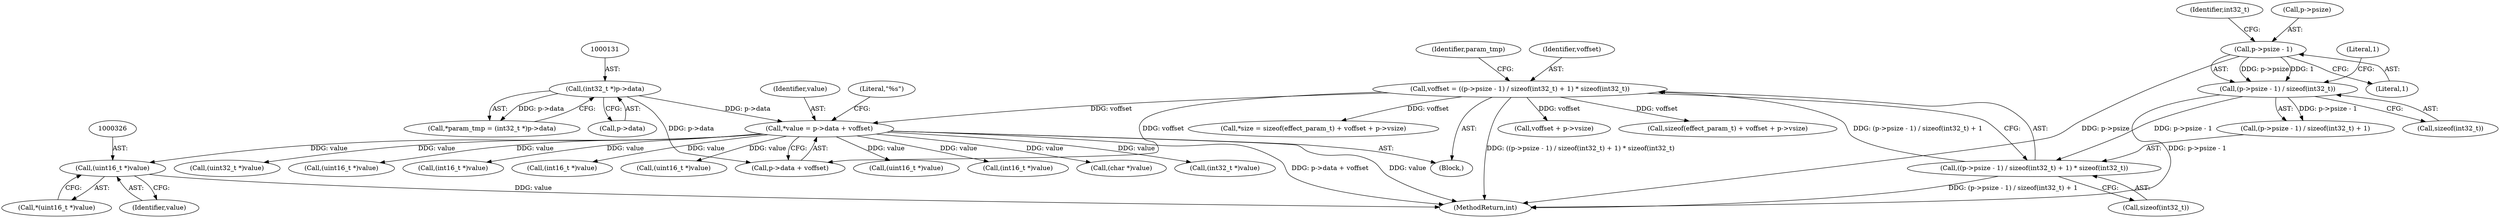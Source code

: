 digraph "0_Android_d72ea85c78a1a68bf99fd5804ad9784b4102fe57@pointer" {
"1000325" [label="(Call,(uint16_t *)value)"];
"1000144" [label="(Call,*value = p->data + voffset)"];
"1000130" [label="(Call,(int32_t *)p->data)"];
"1000112" [label="(Call,voffset = ((p->psize - 1) / sizeof(int32_t) + 1) * sizeof(int32_t))"];
"1000114" [label="(Call,((p->psize - 1) / sizeof(int32_t) + 1) * sizeof(int32_t))"];
"1000116" [label="(Call,(p->psize - 1) / sizeof(int32_t))"];
"1000117" [label="(Call,p->psize - 1)"];
"1000123" [label="(Identifier,int32_t)"];
"1000112" [label="(Call,voffset = ((p->psize - 1) / sizeof(int32_t) + 1) * sizeof(int32_t))"];
"1000116" [label="(Call,(p->psize - 1) / sizeof(int32_t))"];
"1000121" [label="(Literal,1)"];
"1000483" [label="(Call,(uint16_t *)value)"];
"1000303" [label="(Call,voffset + p->vsize)"];
"1000144" [label="(Call,*value = p->data + voffset)"];
"1000129" [label="(Identifier,param_tmp)"];
"1000114" [label="(Call,((p->psize - 1) / sizeof(int32_t) + 1) * sizeof(int32_t))"];
"1000454" [label="(Call,(uint16_t *)value)"];
"1000124" [label="(Literal,1)"];
"1000125" [label="(Call,sizeof(int32_t))"];
"1000113" [label="(Identifier,voffset)"];
"1000324" [label="(Call,*(uint16_t *)value)"];
"1000327" [label="(Identifier,value)"];
"1000300" [label="(Call,sizeof(effect_param_t) + voffset + p->vsize)"];
"1000115" [label="(Call,(p->psize - 1) / sizeof(int32_t) + 1)"];
"1000117" [label="(Call,p->psize - 1)"];
"1000556" [label="(Call,(int16_t *)value)"];
"1000128" [label="(Call,*param_tmp = (int32_t *)p->data)"];
"1000118" [label="(Call,p->psize)"];
"1000517" [label="(Call,(char *)value)"];
"1000405" [label="(Call,(int32_t *)value)"];
"1000104" [label="(Block,)"];
"1000435" [label="(Call,(uint32_t *)value)"];
"1000469" [label="(Call,(uint16_t *)value)"];
"1000606" [label="(MethodReturn,int)"];
"1000325" [label="(Call,(uint16_t *)value)"];
"1000122" [label="(Call,sizeof(int32_t))"];
"1000145" [label="(Identifier,value)"];
"1000297" [label="(Call,*size = sizeof(effect_param_t) + voffset + p->vsize)"];
"1000132" [label="(Call,p->data)"];
"1000153" [label="(Literal,\"%s\")"];
"1000130" [label="(Call,(int32_t *)p->data)"];
"1000146" [label="(Call,p->data + voffset)"];
"1000338" [label="(Call,(int16_t *)value)"];
"1000374" [label="(Call,(int16_t *)value)"];
"1000325" -> "1000324"  [label="AST: "];
"1000325" -> "1000327"  [label="CFG: "];
"1000326" -> "1000325"  [label="AST: "];
"1000327" -> "1000325"  [label="AST: "];
"1000324" -> "1000325"  [label="CFG: "];
"1000325" -> "1000606"  [label="DDG: value"];
"1000144" -> "1000325"  [label="DDG: value"];
"1000144" -> "1000104"  [label="AST: "];
"1000144" -> "1000146"  [label="CFG: "];
"1000145" -> "1000144"  [label="AST: "];
"1000146" -> "1000144"  [label="AST: "];
"1000153" -> "1000144"  [label="CFG: "];
"1000144" -> "1000606"  [label="DDG: value"];
"1000144" -> "1000606"  [label="DDG: p->data + voffset"];
"1000130" -> "1000144"  [label="DDG: p->data"];
"1000112" -> "1000144"  [label="DDG: voffset"];
"1000144" -> "1000338"  [label="DDG: value"];
"1000144" -> "1000374"  [label="DDG: value"];
"1000144" -> "1000405"  [label="DDG: value"];
"1000144" -> "1000435"  [label="DDG: value"];
"1000144" -> "1000454"  [label="DDG: value"];
"1000144" -> "1000469"  [label="DDG: value"];
"1000144" -> "1000483"  [label="DDG: value"];
"1000144" -> "1000517"  [label="DDG: value"];
"1000144" -> "1000556"  [label="DDG: value"];
"1000130" -> "1000128"  [label="AST: "];
"1000130" -> "1000132"  [label="CFG: "];
"1000131" -> "1000130"  [label="AST: "];
"1000132" -> "1000130"  [label="AST: "];
"1000128" -> "1000130"  [label="CFG: "];
"1000130" -> "1000128"  [label="DDG: p->data"];
"1000130" -> "1000146"  [label="DDG: p->data"];
"1000112" -> "1000104"  [label="AST: "];
"1000112" -> "1000114"  [label="CFG: "];
"1000113" -> "1000112"  [label="AST: "];
"1000114" -> "1000112"  [label="AST: "];
"1000129" -> "1000112"  [label="CFG: "];
"1000112" -> "1000606"  [label="DDG: ((p->psize - 1) / sizeof(int32_t) + 1) * sizeof(int32_t)"];
"1000114" -> "1000112"  [label="DDG: (p->psize - 1) / sizeof(int32_t) + 1"];
"1000112" -> "1000146"  [label="DDG: voffset"];
"1000112" -> "1000297"  [label="DDG: voffset"];
"1000112" -> "1000300"  [label="DDG: voffset"];
"1000112" -> "1000303"  [label="DDG: voffset"];
"1000114" -> "1000125"  [label="CFG: "];
"1000115" -> "1000114"  [label="AST: "];
"1000125" -> "1000114"  [label="AST: "];
"1000114" -> "1000606"  [label="DDG: (p->psize - 1) / sizeof(int32_t) + 1"];
"1000116" -> "1000114"  [label="DDG: p->psize - 1"];
"1000116" -> "1000115"  [label="AST: "];
"1000116" -> "1000122"  [label="CFG: "];
"1000117" -> "1000116"  [label="AST: "];
"1000122" -> "1000116"  [label="AST: "];
"1000124" -> "1000116"  [label="CFG: "];
"1000116" -> "1000606"  [label="DDG: p->psize - 1"];
"1000116" -> "1000115"  [label="DDG: p->psize - 1"];
"1000117" -> "1000116"  [label="DDG: p->psize"];
"1000117" -> "1000116"  [label="DDG: 1"];
"1000117" -> "1000121"  [label="CFG: "];
"1000118" -> "1000117"  [label="AST: "];
"1000121" -> "1000117"  [label="AST: "];
"1000123" -> "1000117"  [label="CFG: "];
"1000117" -> "1000606"  [label="DDG: p->psize"];
}
